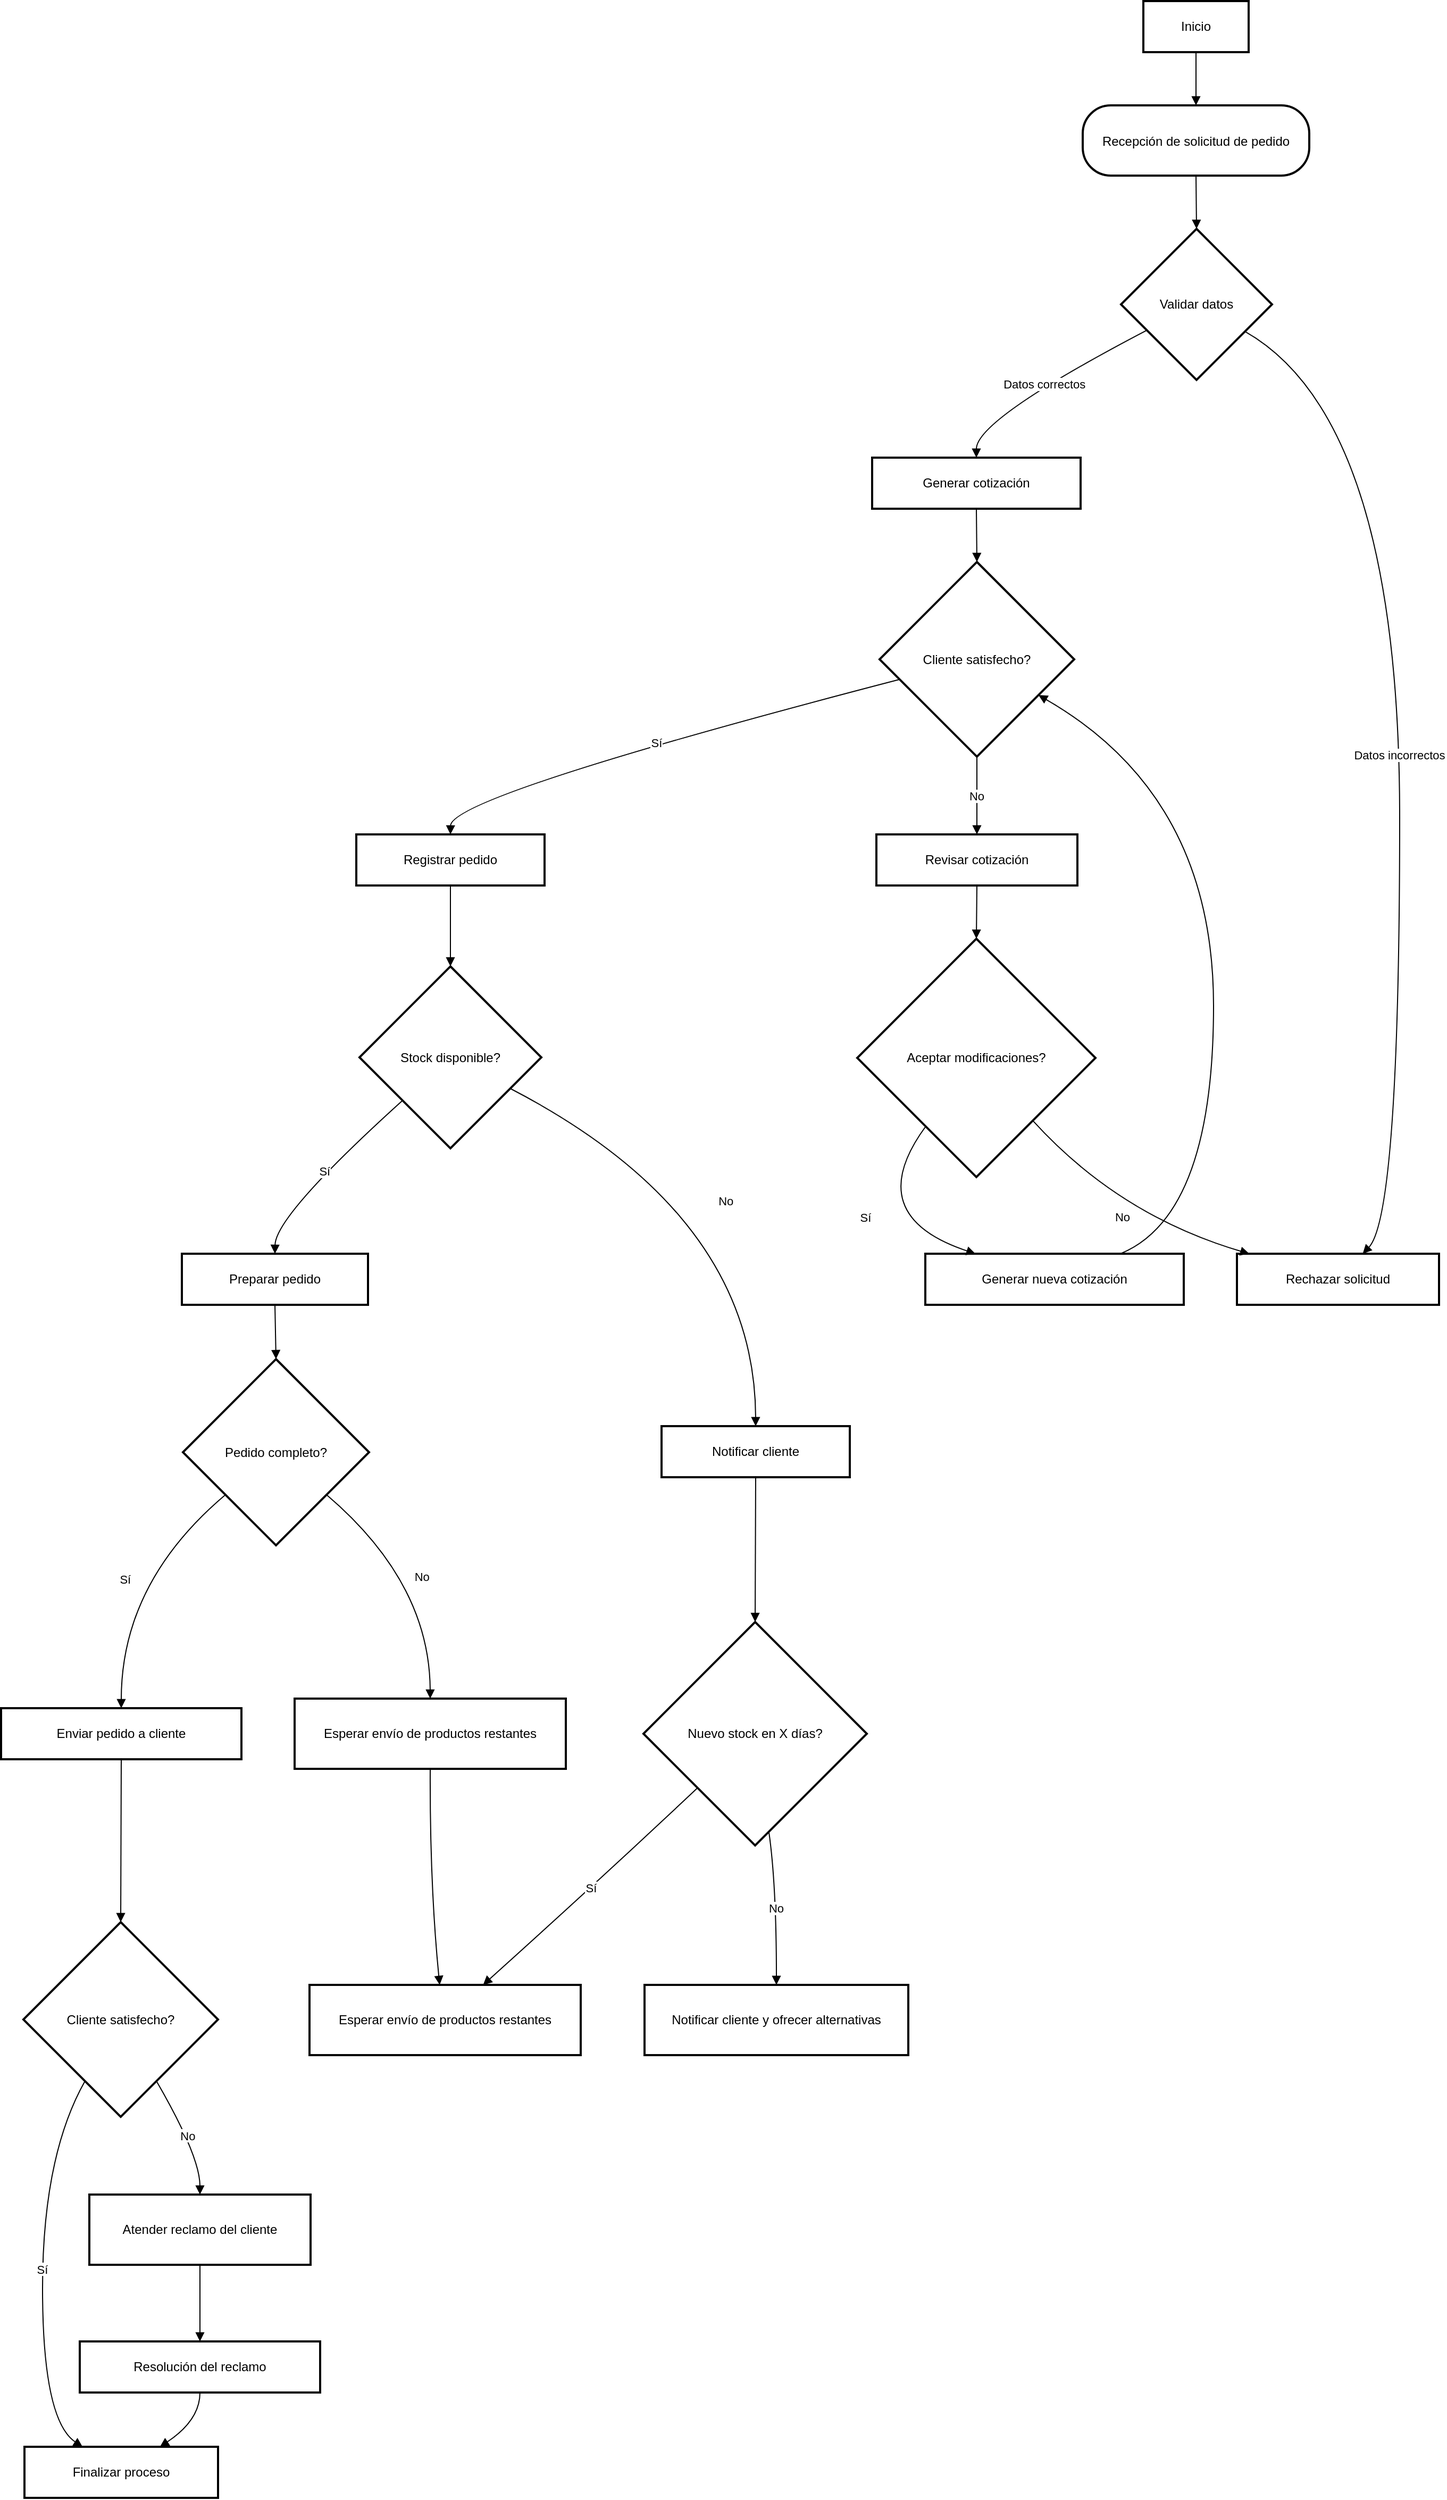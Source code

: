 <mxfile version="25.0.1">
  <diagram name="Página-1" id="AbdogId9hkJcmcadNvEB">
    <mxGraphModel>
      <root>
        <mxCell id="0" />
        <mxCell id="1" parent="0" />
        <mxCell id="2" value="Inicio" style="whiteSpace=wrap;strokeWidth=2;" vertex="1" parent="1">
          <mxGeometry x="1082" y="8" width="99" height="48" as="geometry" />
        </mxCell>
        <mxCell id="3" value="Recepción de solicitud de pedido" style="rounded=1;arcSize=40;strokeWidth=2" vertex="1" parent="1">
          <mxGeometry x="1025" y="106" width="213" height="66" as="geometry" />
        </mxCell>
        <mxCell id="4" value="Validar datos" style="rhombus;strokeWidth=2;whiteSpace=wrap;" vertex="1" parent="1">
          <mxGeometry x="1061" y="222" width="142" height="142" as="geometry" />
        </mxCell>
        <mxCell id="5" value="Generar cotización" style="whiteSpace=wrap;strokeWidth=2;" vertex="1" parent="1">
          <mxGeometry x="827" y="437" width="196" height="48" as="geometry" />
        </mxCell>
        <mxCell id="6" value="Rechazar solicitud" style="whiteSpace=wrap;strokeWidth=2;" vertex="1" parent="1">
          <mxGeometry x="1170" y="1185" width="190" height="48" as="geometry" />
        </mxCell>
        <mxCell id="7" value="Cliente satisfecho?" style="rhombus;strokeWidth=2;whiteSpace=wrap;" vertex="1" parent="1">
          <mxGeometry x="834" y="535" width="183" height="183" as="geometry" />
        </mxCell>
        <mxCell id="8" value="Registrar pedido" style="whiteSpace=wrap;strokeWidth=2;" vertex="1" parent="1">
          <mxGeometry x="342" y="791" width="177" height="48" as="geometry" />
        </mxCell>
        <mxCell id="9" value="Revisar cotización" style="whiteSpace=wrap;strokeWidth=2;" vertex="1" parent="1">
          <mxGeometry x="831" y="791" width="189" height="48" as="geometry" />
        </mxCell>
        <mxCell id="10" value="Aceptar modificaciones?" style="rhombus;strokeWidth=2;whiteSpace=wrap;" vertex="1" parent="1">
          <mxGeometry x="813" y="889" width="224" height="224" as="geometry" />
        </mxCell>
        <mxCell id="11" value="Generar nueva cotización" style="whiteSpace=wrap;strokeWidth=2;" vertex="1" parent="1">
          <mxGeometry x="877" y="1185" width="243" height="48" as="geometry" />
        </mxCell>
        <mxCell id="12" value="Stock disponible?" style="rhombus;strokeWidth=2;whiteSpace=wrap;" vertex="1" parent="1">
          <mxGeometry x="345" y="915" width="171" height="171" as="geometry" />
        </mxCell>
        <mxCell id="13" value="Preparar pedido" style="whiteSpace=wrap;strokeWidth=2;" vertex="1" parent="1">
          <mxGeometry x="178" y="1185" width="175" height="48" as="geometry" />
        </mxCell>
        <mxCell id="14" value="Notificar cliente" style="whiteSpace=wrap;strokeWidth=2;" vertex="1" parent="1">
          <mxGeometry x="629" y="1347" width="177" height="48" as="geometry" />
        </mxCell>
        <mxCell id="15" value="Pedido completo?" style="rhombus;strokeWidth=2;whiteSpace=wrap;" vertex="1" parent="1">
          <mxGeometry x="179" y="1284" width="175" height="175" as="geometry" />
        </mxCell>
        <mxCell id="16" value="Enviar pedido a cliente" style="whiteSpace=wrap;strokeWidth=2;" vertex="1" parent="1">
          <mxGeometry x="8" y="1612" width="226" height="48" as="geometry" />
        </mxCell>
        <mxCell id="17" value="Esperar envío de productos restantes" style="whiteSpace=wrap;strokeWidth=2;" vertex="1" parent="1">
          <mxGeometry x="284" y="1603" width="255" height="66" as="geometry" />
        </mxCell>
        <mxCell id="18" value="Nuevo stock en X días?" style="rhombus;strokeWidth=2;whiteSpace=wrap;" vertex="1" parent="1">
          <mxGeometry x="612" y="1531" width="210" height="210" as="geometry" />
        </mxCell>
        <mxCell id="19" value="Esperar envío de productos restantes" style="whiteSpace=wrap;strokeWidth=2;" vertex="1" parent="1">
          <mxGeometry x="298" y="1872" width="255" height="66" as="geometry" />
        </mxCell>
        <mxCell id="20" value="Notificar cliente y ofrecer alternativas" style="whiteSpace=wrap;strokeWidth=2;" vertex="1" parent="1">
          <mxGeometry x="613" y="1872" width="248" height="66" as="geometry" />
        </mxCell>
        <mxCell id="21" value="Cliente satisfecho?" style="rhombus;strokeWidth=2;whiteSpace=wrap;" vertex="1" parent="1">
          <mxGeometry x="29" y="1813" width="183" height="183" as="geometry" />
        </mxCell>
        <mxCell id="22" value="Finalizar proceso" style="whiteSpace=wrap;strokeWidth=2;" vertex="1" parent="1">
          <mxGeometry x="30" y="2306" width="182" height="48" as="geometry" />
        </mxCell>
        <mxCell id="23" value="Atender reclamo del cliente" style="whiteSpace=wrap;strokeWidth=2;" vertex="1" parent="1">
          <mxGeometry x="91" y="2069" width="208" height="66" as="geometry" />
        </mxCell>
        <mxCell id="24" value="Resolución del reclamo" style="whiteSpace=wrap;strokeWidth=2;" vertex="1" parent="1">
          <mxGeometry x="82" y="2207" width="226" height="48" as="geometry" />
        </mxCell>
        <mxCell id="25" value="" style="curved=1;startArrow=none;endArrow=block;exitX=0.5;exitY=1.01;entryX=0.5;entryY=0.01;" edge="1" parent="1" source="2" target="3">
          <mxGeometry relative="1" as="geometry">
            <Array as="points" />
          </mxGeometry>
        </mxCell>
        <mxCell id="26" value="" style="curved=1;startArrow=none;endArrow=block;exitX=0.5;exitY=1.01;entryX=0.5;entryY=0;" edge="1" parent="1" source="3" target="4">
          <mxGeometry relative="1" as="geometry">
            <Array as="points" />
          </mxGeometry>
        </mxCell>
        <mxCell id="27" value="Datos correctos" style="curved=1;startArrow=none;endArrow=block;exitX=0;exitY=0.76;entryX=0.5;entryY=0;" edge="1" parent="1" source="4" target="5">
          <mxGeometry relative="1" as="geometry">
            <Array as="points">
              <mxPoint x="925" y="401" />
            </Array>
          </mxGeometry>
        </mxCell>
        <mxCell id="28" value="Datos incorrectos" style="curved=1;startArrow=none;endArrow=block;exitX=1;exitY=0.78;entryX=0.62;entryY=0.01;" edge="1" parent="1" source="4" target="6">
          <mxGeometry relative="1" as="geometry">
            <Array as="points">
              <mxPoint x="1323" y="401" />
              <mxPoint x="1323" y="1149" />
            </Array>
          </mxGeometry>
        </mxCell>
        <mxCell id="29" value="" style="curved=1;startArrow=none;endArrow=block;exitX=0.5;exitY=1.01;entryX=0.5;entryY=0;" edge="1" parent="1" source="5" target="7">
          <mxGeometry relative="1" as="geometry">
            <Array as="points" />
          </mxGeometry>
        </mxCell>
        <mxCell id="30" value="Sí" style="curved=1;startArrow=none;endArrow=block;exitX=0;exitY=0.63;entryX=0.5;entryY=0;" edge="1" parent="1" source="7" target="8">
          <mxGeometry relative="1" as="geometry">
            <Array as="points">
              <mxPoint x="431" y="755" />
            </Array>
          </mxGeometry>
        </mxCell>
        <mxCell id="31" value="No" style="curved=1;startArrow=none;endArrow=block;exitX=0.5;exitY=1;entryX=0.5;entryY=0;" edge="1" parent="1" source="7" target="9">
          <mxGeometry relative="1" as="geometry">
            <Array as="points" />
          </mxGeometry>
        </mxCell>
        <mxCell id="32" value="" style="curved=1;startArrow=none;endArrow=block;exitX=0.5;exitY=1.01;entryX=0.5;entryY=0;" edge="1" parent="1" source="9" target="10">
          <mxGeometry relative="1" as="geometry">
            <Array as="points" />
          </mxGeometry>
        </mxCell>
        <mxCell id="33" value="Sí" style="curved=1;startArrow=none;endArrow=block;exitX=0.13;exitY=1;entryX=0.2;entryY=0.01;" edge="1" parent="1" source="10" target="11">
          <mxGeometry relative="1" as="geometry">
            <Array as="points">
              <mxPoint x="816" y="1149" />
            </Array>
          </mxGeometry>
        </mxCell>
        <mxCell id="34" value="No" style="curved=1;startArrow=none;endArrow=block;exitX=0.95;exitY=1;entryX=0.07;entryY=0.01;" edge="1" parent="1" source="10" target="6">
          <mxGeometry relative="1" as="geometry">
            <Array as="points">
              <mxPoint x="1059" y="1149" />
            </Array>
          </mxGeometry>
        </mxCell>
        <mxCell id="35" value="" style="curved=1;startArrow=none;endArrow=block;exitX=0.75;exitY=0.01;entryX=1;entryY=0.79;" edge="1" parent="1" source="11" target="7">
          <mxGeometry relative="1" as="geometry">
            <Array as="points">
              <mxPoint x="1148" y="1149" />
              <mxPoint x="1148" y="755" />
            </Array>
          </mxGeometry>
        </mxCell>
        <mxCell id="36" value="" style="curved=1;startArrow=none;endArrow=block;exitX=0.5;exitY=1.01;entryX=0.5;entryY=0;" edge="1" parent="1" source="8" target="12">
          <mxGeometry relative="1" as="geometry">
            <Array as="points" />
          </mxGeometry>
        </mxCell>
        <mxCell id="37" value="Sí" style="curved=1;startArrow=none;endArrow=block;exitX=0;exitY=0.95;entryX=0.5;entryY=0.01;" edge="1" parent="1" source="12" target="13">
          <mxGeometry relative="1" as="geometry">
            <Array as="points">
              <mxPoint x="266" y="1149" />
            </Array>
          </mxGeometry>
        </mxCell>
        <mxCell id="38" value="No" style="curved=1;startArrow=none;endArrow=block;exitX=1;exitY=0.76;entryX=0.5;entryY=-0.01;" edge="1" parent="1" source="12" target="14">
          <mxGeometry relative="1" as="geometry">
            <Array as="points">
              <mxPoint x="717" y="1149" />
            </Array>
          </mxGeometry>
        </mxCell>
        <mxCell id="39" value="" style="curved=1;startArrow=none;endArrow=block;exitX=0.5;exitY=1.01;entryX=0.5;entryY=0;" edge="1" parent="1" source="13" target="15">
          <mxGeometry relative="1" as="geometry">
            <Array as="points" />
          </mxGeometry>
        </mxCell>
        <mxCell id="40" value="Sí" style="curved=1;startArrow=none;endArrow=block;exitX=0;exitY=0.92;entryX=0.5;entryY=-0.01;" edge="1" parent="1" source="15" target="16">
          <mxGeometry relative="1" as="geometry">
            <Array as="points">
              <mxPoint x="121" y="1494" />
            </Array>
          </mxGeometry>
        </mxCell>
        <mxCell id="41" value="No" style="curved=1;startArrow=none;endArrow=block;exitX=1;exitY=0.92;entryX=0.5;entryY=0;" edge="1" parent="1" source="15" target="17">
          <mxGeometry relative="1" as="geometry">
            <Array as="points">
              <mxPoint x="411" y="1494" />
            </Array>
          </mxGeometry>
        </mxCell>
        <mxCell id="42" value="" style="curved=1;startArrow=none;endArrow=block;exitX=0.5;exitY=1;entryX=0.5;entryY=0;" edge="1" parent="1" source="14" target="18">
          <mxGeometry relative="1" as="geometry">
            <Array as="points" />
          </mxGeometry>
        </mxCell>
        <mxCell id="43" value="Sí" style="curved=1;startArrow=none;endArrow=block;exitX=0;exitY=0.97;entryX=0.64;entryY=0;" edge="1" parent="1" source="18" target="19">
          <mxGeometry relative="1" as="geometry">
            <Array as="points">
              <mxPoint x="567" y="1777" />
            </Array>
          </mxGeometry>
        </mxCell>
        <mxCell id="44" value="No" style="curved=1;startArrow=none;endArrow=block;exitX=0.57;exitY=1;entryX=0.5;entryY=0;" edge="1" parent="1" source="18" target="20">
          <mxGeometry relative="1" as="geometry">
            <Array as="points">
              <mxPoint x="737" y="1777" />
            </Array>
          </mxGeometry>
        </mxCell>
        <mxCell id="45" value="" style="curved=1;startArrow=none;endArrow=block;exitX=0.5;exitY=1;entryX=0.48;entryY=0;" edge="1" parent="1" source="17" target="19">
          <mxGeometry relative="1" as="geometry">
            <Array as="points">
              <mxPoint x="411" y="1777" />
            </Array>
          </mxGeometry>
        </mxCell>
        <mxCell id="46" value="" style="curved=1;startArrow=none;endArrow=block;exitX=0.5;exitY=1;entryX=0.5;entryY=0;" edge="1" parent="1" source="16" target="21">
          <mxGeometry relative="1" as="geometry">
            <Array as="points" />
          </mxGeometry>
        </mxCell>
        <mxCell id="47" value="Sí" style="curved=1;startArrow=none;endArrow=block;exitX=0.21;exitY=1;entryX=0.3;entryY=0;" edge="1" parent="1" source="21" target="22">
          <mxGeometry relative="1" as="geometry">
            <Array as="points">
              <mxPoint x="47" y="2033" />
              <mxPoint x="47" y="2281" />
            </Array>
          </mxGeometry>
        </mxCell>
        <mxCell id="48" value="No" style="curved=1;startArrow=none;endArrow=block;exitX=0.79;exitY=1;entryX=0.5;entryY=0;" edge="1" parent="1" source="21" target="23">
          <mxGeometry relative="1" as="geometry">
            <Array as="points">
              <mxPoint x="195" y="2033" />
            </Array>
          </mxGeometry>
        </mxCell>
        <mxCell id="49" value="" style="curved=1;startArrow=none;endArrow=block;exitX=0.5;exitY=1;entryX=0.5;entryY=0.01;" edge="1" parent="1" source="23" target="24">
          <mxGeometry relative="1" as="geometry">
            <Array as="points" />
          </mxGeometry>
        </mxCell>
        <mxCell id="50" value="" style="curved=1;startArrow=none;endArrow=block;exitX=0.5;exitY=1.02;entryX=0.7;entryY=0;" edge="1" parent="1" source="24" target="22">
          <mxGeometry relative="1" as="geometry">
            <Array as="points">
              <mxPoint x="195" y="2281" />
            </Array>
          </mxGeometry>
        </mxCell>
      </root>
    </mxGraphModel>
  </diagram>
</mxfile>
